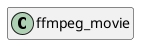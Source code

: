@startuml
set namespaceSeparator \\
hide members
hide << alias >> circle

class ffmpeg_movie
@enduml
